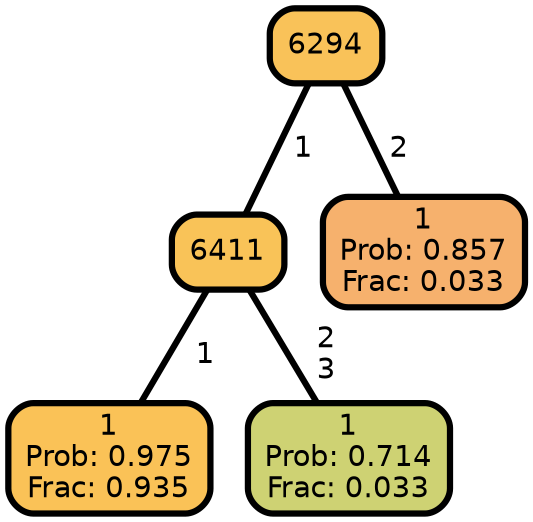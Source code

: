 graph Tree {
node [shape=box, style="filled, rounded",color="black",penwidth="3",fontcolor="black",                 fontname=helvetica] ;
graph [ranksep="0 equally", splines=straight,                 bgcolor=transparent, dpi=200] ;
edge [fontname=helvetica, color=black] ;
0 [label="1
Prob: 0.975
Frac: 0.935", fillcolor="#fac257"] ;
1 [label="6411", fillcolor="#f9c358"] ;
2 [label="1
Prob: 0.714
Frac: 0.033", fillcolor="#ced273"] ;
3 [label="6294", fillcolor="#f9c259"] ;
4 [label="1
Prob: 0.857
Frac: 0.033", fillcolor="#f6b16d"] ;
1 -- 0 [label=" 1",penwidth=3] ;
1 -- 2 [label=" 2\n 3",penwidth=3] ;
3 -- 1 [label=" 1",penwidth=3] ;
3 -- 4 [label=" 2",penwidth=3] ;
{rank = same;}}